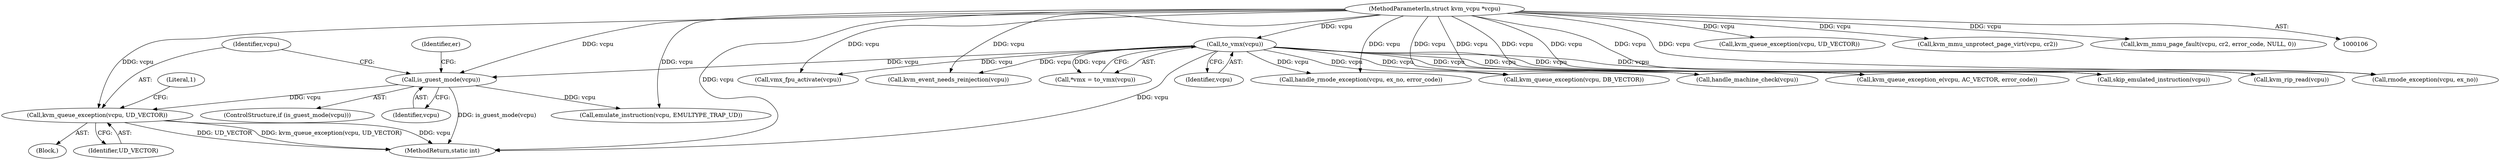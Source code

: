 digraph "0_linux_ef85b67385436ddc1998f45f1d6a210f935b3388@pointer" {
"1000165" [label="(Call,kvm_queue_exception(vcpu, UD_VECTOR))"];
"1000162" [label="(Call,is_guest_mode(vcpu))"];
"1000112" [label="(Call,to_vmx(vcpu))"];
"1000107" [label="(MethodParameterIn,struct kvm_vcpu *vcpu)"];
"1000283" [label="(Call,kvm_event_needs_reinjection(vcpu))"];
"1000153" [label="(Call,vmx_fpu_activate(vcpu))"];
"1000110" [label="(Call,*vmx = to_vmx(vcpu))"];
"1000179" [label="(Call,kvm_queue_exception(vcpu, UD_VECTOR))"];
"1000107" [label="(MethodParameterIn,struct kvm_vcpu *vcpu)"];
"1000172" [label="(Call,emulate_instruction(vcpu, EMULTYPE_TRAP_UD))"];
"1000363" [label="(Call,kvm_queue_exception(vcpu, DB_VECTOR))"];
"1000319" [label="(Call,kvm_queue_exception_e(vcpu, AC_VECTOR, error_code))"];
"1000113" [label="(Identifier,vcpu)"];
"1000112" [label="(Call,to_vmx(vcpu))"];
"1000164" [label="(Block,)"];
"1000162" [label="(Call,is_guest_mode(vcpu))"];
"1000171" [label="(Identifier,er)"];
"1000169" [label="(Literal,1)"];
"1000161" [label="(ControlStructure,if (is_guest_mode(vcpu)))"];
"1000407" [label="(Call,kvm_rip_read(vcpu))"];
"1000454" [label="(MethodReturn,static int)"];
"1000307" [label="(Call,rmode_exception(vcpu, ex_no))"];
"1000311" [label="(Call,handle_rmode_exception(vcpu, ex_no, error_code))"];
"1000142" [label="(Call,handle_machine_check(vcpu))"];
"1000285" [label="(Call,kvm_mmu_unprotect_page_virt(vcpu, cr2))"];
"1000163" [label="(Identifier,vcpu)"];
"1000166" [label="(Identifier,vcpu)"];
"1000361" [label="(Call,skip_emulated_instruction(vcpu))"];
"1000165" [label="(Call,kvm_queue_exception(vcpu, UD_VECTOR))"];
"1000167" [label="(Identifier,UD_VECTOR)"];
"1000289" [label="(Call,kvm_mmu_page_fault(vcpu, cr2, error_code, NULL, 0))"];
"1000165" -> "1000164"  [label="AST: "];
"1000165" -> "1000167"  [label="CFG: "];
"1000166" -> "1000165"  [label="AST: "];
"1000167" -> "1000165"  [label="AST: "];
"1000169" -> "1000165"  [label="CFG: "];
"1000165" -> "1000454"  [label="DDG: vcpu"];
"1000165" -> "1000454"  [label="DDG: UD_VECTOR"];
"1000165" -> "1000454"  [label="DDG: kvm_queue_exception(vcpu, UD_VECTOR)"];
"1000162" -> "1000165"  [label="DDG: vcpu"];
"1000107" -> "1000165"  [label="DDG: vcpu"];
"1000162" -> "1000161"  [label="AST: "];
"1000162" -> "1000163"  [label="CFG: "];
"1000163" -> "1000162"  [label="AST: "];
"1000166" -> "1000162"  [label="CFG: "];
"1000171" -> "1000162"  [label="CFG: "];
"1000162" -> "1000454"  [label="DDG: is_guest_mode(vcpu)"];
"1000112" -> "1000162"  [label="DDG: vcpu"];
"1000107" -> "1000162"  [label="DDG: vcpu"];
"1000162" -> "1000172"  [label="DDG: vcpu"];
"1000112" -> "1000110"  [label="AST: "];
"1000112" -> "1000113"  [label="CFG: "];
"1000113" -> "1000112"  [label="AST: "];
"1000110" -> "1000112"  [label="CFG: "];
"1000112" -> "1000454"  [label="DDG: vcpu"];
"1000112" -> "1000110"  [label="DDG: vcpu"];
"1000107" -> "1000112"  [label="DDG: vcpu"];
"1000112" -> "1000142"  [label="DDG: vcpu"];
"1000112" -> "1000153"  [label="DDG: vcpu"];
"1000112" -> "1000283"  [label="DDG: vcpu"];
"1000112" -> "1000307"  [label="DDG: vcpu"];
"1000112" -> "1000311"  [label="DDG: vcpu"];
"1000112" -> "1000319"  [label="DDG: vcpu"];
"1000112" -> "1000361"  [label="DDG: vcpu"];
"1000112" -> "1000363"  [label="DDG: vcpu"];
"1000112" -> "1000407"  [label="DDG: vcpu"];
"1000107" -> "1000106"  [label="AST: "];
"1000107" -> "1000454"  [label="DDG: vcpu"];
"1000107" -> "1000142"  [label="DDG: vcpu"];
"1000107" -> "1000153"  [label="DDG: vcpu"];
"1000107" -> "1000172"  [label="DDG: vcpu"];
"1000107" -> "1000179"  [label="DDG: vcpu"];
"1000107" -> "1000283"  [label="DDG: vcpu"];
"1000107" -> "1000285"  [label="DDG: vcpu"];
"1000107" -> "1000289"  [label="DDG: vcpu"];
"1000107" -> "1000307"  [label="DDG: vcpu"];
"1000107" -> "1000311"  [label="DDG: vcpu"];
"1000107" -> "1000319"  [label="DDG: vcpu"];
"1000107" -> "1000361"  [label="DDG: vcpu"];
"1000107" -> "1000363"  [label="DDG: vcpu"];
"1000107" -> "1000407"  [label="DDG: vcpu"];
}
